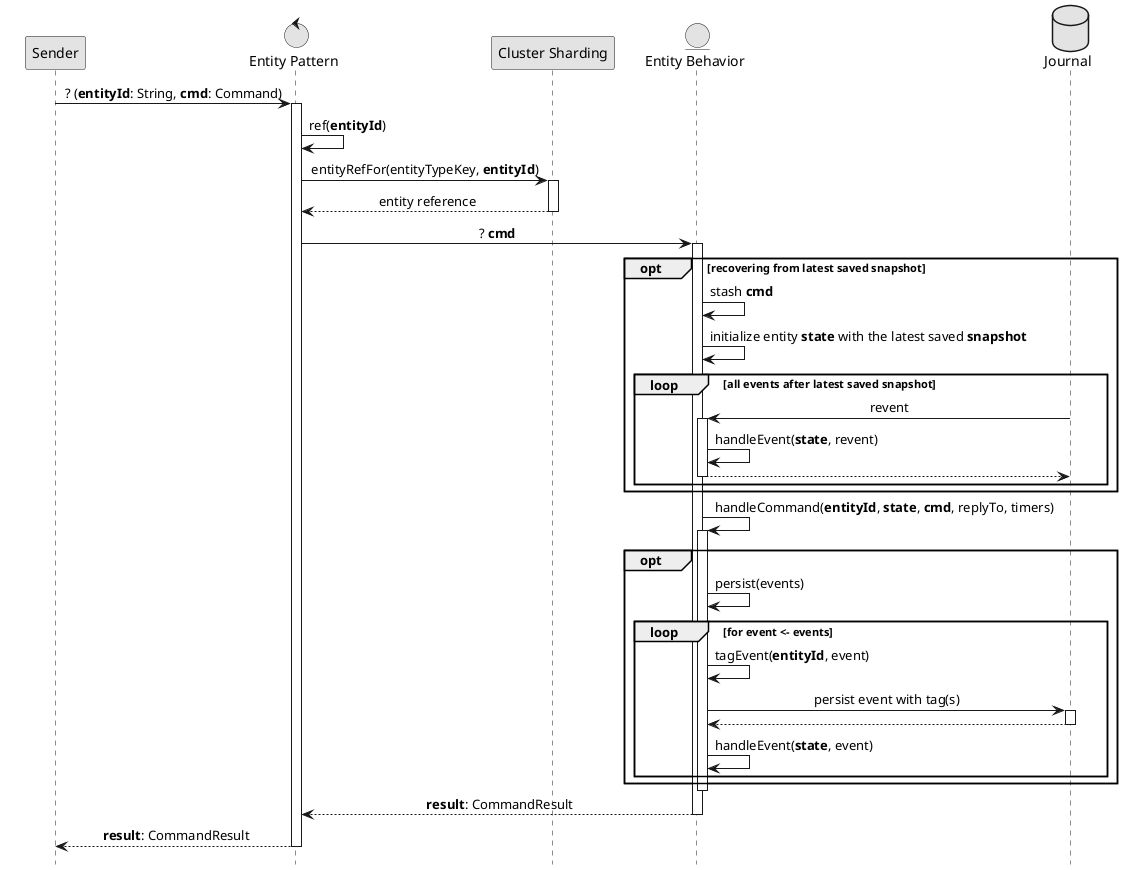@startuml EventSourcing
hide footbox
skinparam ParticipantPadding 20
skinparam BoxPadding 10
skinparam sequenceMessageAlign center
skinparam monochrome true

participant Sender as s
control "Entity Pattern" as ep
participant "Cluster Sharding" as cs
entity "Entity Behavior" as eb
database Journal as j

s -> ep++: ? (**entityId**: String, **cmd**: Command)
ep -> ep : ref(**entityId**)
ep -> cs++: entityRefFor(entityTypeKey, **entityId**)
return entity reference
ep -> eb++: ? **cmd**

opt recovering from latest saved snapshot
eb -> eb: stash **cmd**
eb -> eb: initialize entity **state** with the latest saved **snapshot**
loop all events after latest saved snapshot
j -> eb++: revent
eb -> eb: handleEvent(**state**, revent)
eb --> j--
end
end

eb -> eb++: handleCommand(**entityId**, **state**, **cmd**, replyTo, timers)
opt
eb -> eb: persist(events)
loop for event <- events
eb -> eb: tagEvent(**entityId**, event)
eb -> j++: persist event with tag(s)
return
eb -> eb: handleEvent(**state**, event)
end
end
eb--
return **result**: CommandResult
return **result**: CommandResult

@enduml
